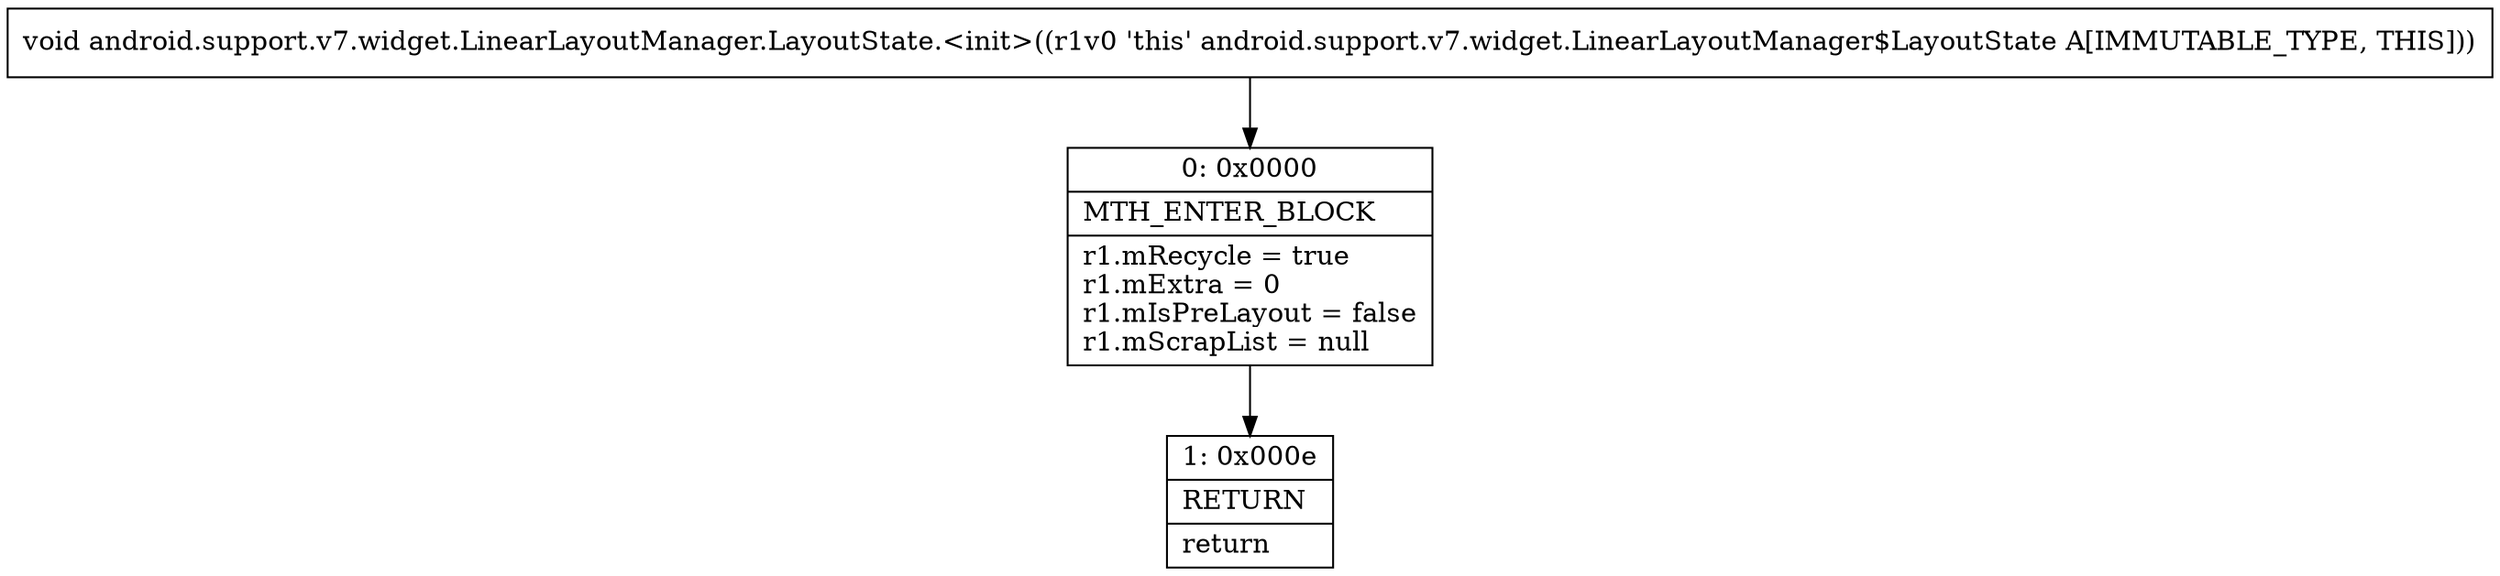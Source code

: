 digraph "CFG forandroid.support.v7.widget.LinearLayoutManager.LayoutState.\<init\>()V" {
Node_0 [shape=record,label="{0\:\ 0x0000|MTH_ENTER_BLOCK\l|r1.mRecycle = true\lr1.mExtra = 0\lr1.mIsPreLayout = false\lr1.mScrapList = null\l}"];
Node_1 [shape=record,label="{1\:\ 0x000e|RETURN\l|return\l}"];
MethodNode[shape=record,label="{void android.support.v7.widget.LinearLayoutManager.LayoutState.\<init\>((r1v0 'this' android.support.v7.widget.LinearLayoutManager$LayoutState A[IMMUTABLE_TYPE, THIS])) }"];
MethodNode -> Node_0;
Node_0 -> Node_1;
}

